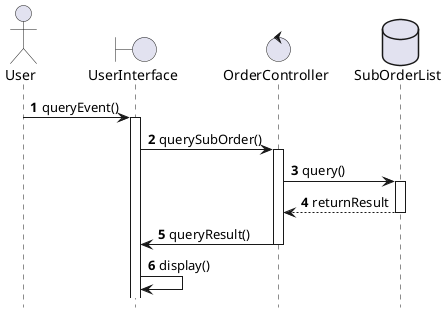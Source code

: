@startuml
''' 省略底部
	hide footbox 

''' 定义类
	actor User as act
	boundary UserInterface as bou
	control OrderController as con
	database SubOrderList as db

	autonumber
	act -> bou : queryEvent()
	activate bou

	bou -> con : querySubOrder()
	activate con

	con -> db :  query()
	activate db

	db --> con : returnResult
	deactivate db

	con -> bou : queryResult()
	deactivate con

	bou -> bou : display()

@enduml